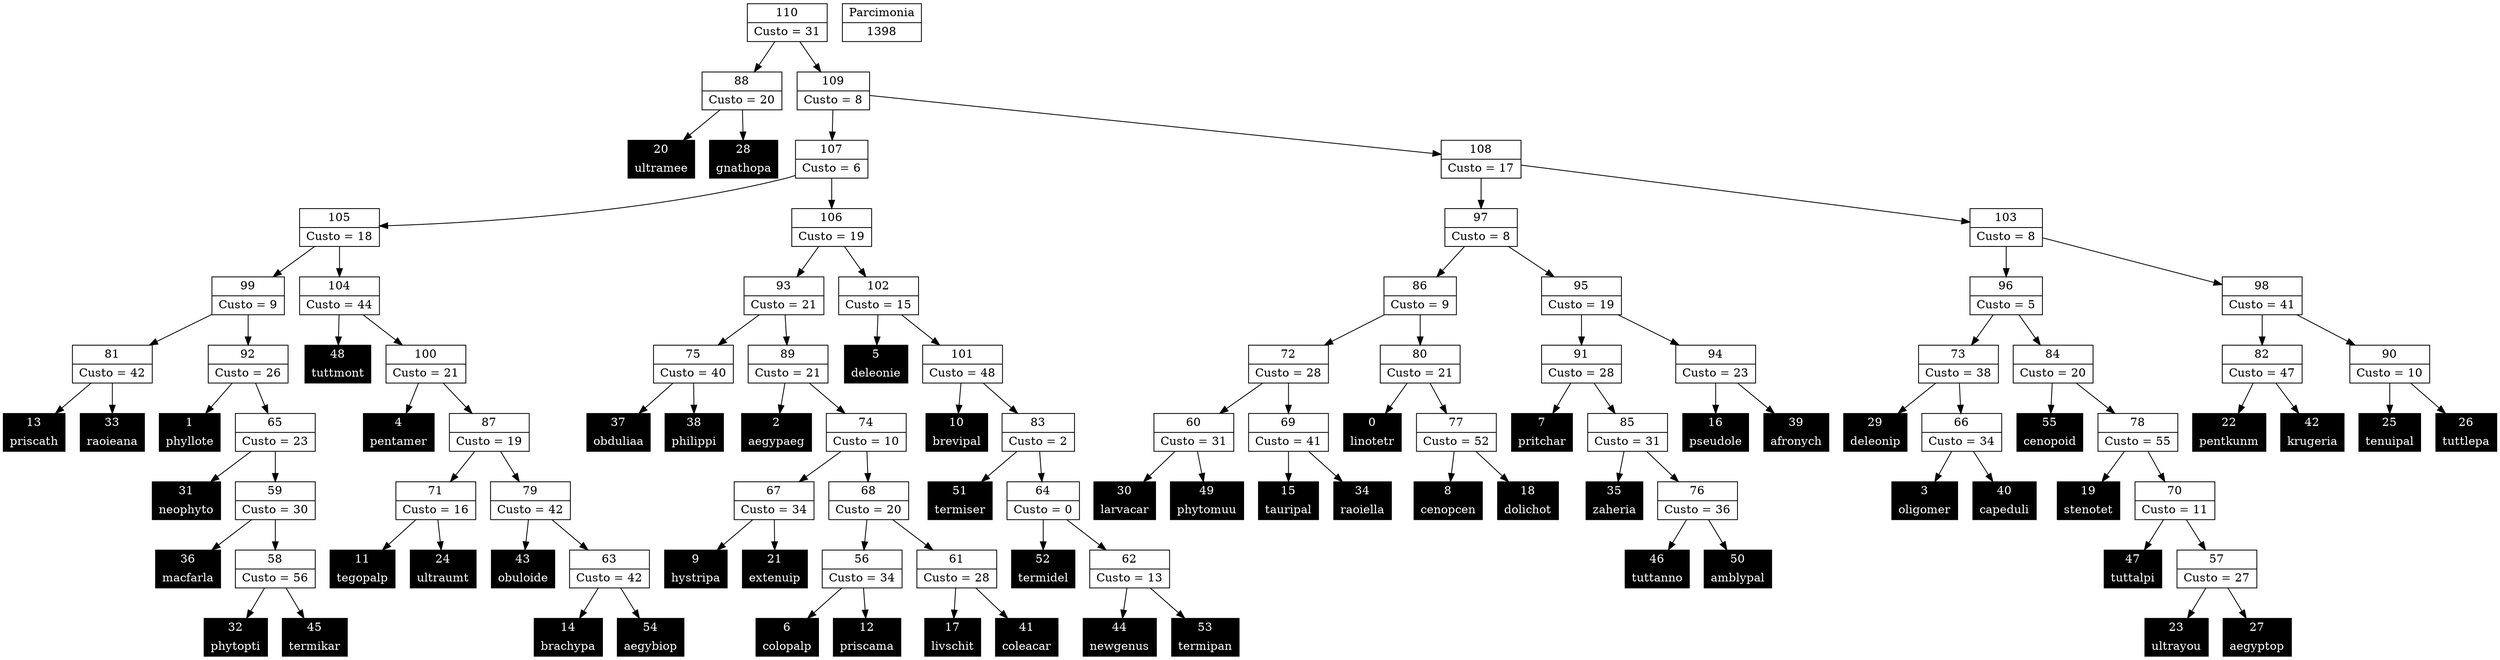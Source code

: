 Digraph G {
0 [shape="record", label="{0 | linotetr}",style=filled, color=black, fontcolor=white,fontsize=14, height=0.5]
1 [shape="record", label="{1 | phyllote}",style=filled, color=black, fontcolor=white,fontsize=14, height=0.5]
2 [shape="record", label="{2 | aegypaeg}",style=filled, color=black, fontcolor=white,fontsize=14, height=0.5]
3 [shape="record", label="{3 | oligomer}",style=filled, color=black, fontcolor=white,fontsize=14, height=0.5]
4 [shape="record", label="{4 | pentamer}",style=filled, color=black, fontcolor=white,fontsize=14, height=0.5]
5 [shape="record", label="{5 | deleonie}",style=filled, color=black, fontcolor=white,fontsize=14, height=0.5]
6 [shape="record", label="{6 | colopalp}",style=filled, color=black, fontcolor=white,fontsize=14, height=0.5]
7 [shape="record", label="{7 | pritchar}",style=filled, color=black, fontcolor=white,fontsize=14, height=0.5]
8 [shape="record", label="{8 | cenopcen}",style=filled, color=black, fontcolor=white,fontsize=14, height=0.5]
9 [shape="record", label="{9 | hystripa}",style=filled, color=black, fontcolor=white,fontsize=14, height=0.5]
10 [shape="record", label="{10 | brevipal}",style=filled, color=black, fontcolor=white,fontsize=14, height=0.5]
11 [shape="record", label="{11 | tegopalp}",style=filled, color=black, fontcolor=white,fontsize=14, height=0.5]
12 [shape="record", label="{12 | priscama}",style=filled, color=black, fontcolor=white,fontsize=14, height=0.5]
13 [shape="record", label="{13 | priscath}",style=filled, color=black, fontcolor=white,fontsize=14, height=0.5]
14 [shape="record", label="{14 | brachypa}",style=filled, color=black, fontcolor=white,fontsize=14, height=0.5]
15 [shape="record", label="{15 | tauripal}",style=filled, color=black, fontcolor=white,fontsize=14, height=0.5]
16 [shape="record", label="{16 | pseudole}",style=filled, color=black, fontcolor=white,fontsize=14, height=0.5]
17 [shape="record", label="{17 | livschit}",style=filled, color=black, fontcolor=white,fontsize=14, height=0.5]
18 [shape="record", label="{18 | dolichot}",style=filled, color=black, fontcolor=white,fontsize=14, height=0.5]
19 [shape="record", label="{19 | stenotet}",style=filled, color=black, fontcolor=white,fontsize=14, height=0.5]
20 [shape="record", label="{20 | ultramee}",style=filled, color=black, fontcolor=white,fontsize=14, height=0.5]
21 [shape="record", label="{21 | extenuip}",style=filled, color=black, fontcolor=white,fontsize=14, height=0.5]
22 [shape="record", label="{22 | pentkunm}",style=filled, color=black, fontcolor=white,fontsize=14, height=0.5]
23 [shape="record", label="{23 | ultrayou}",style=filled, color=black, fontcolor=white,fontsize=14, height=0.5]
24 [shape="record", label="{24 | ultraumt}",style=filled, color=black, fontcolor=white,fontsize=14, height=0.5]
25 [shape="record", label="{25 | tenuipal}",style=filled, color=black, fontcolor=white,fontsize=14, height=0.5]
26 [shape="record", label="{26 | tuttlepa}",style=filled, color=black, fontcolor=white,fontsize=14, height=0.5]
27 [shape="record", label="{27 | aegyptop}",style=filled, color=black, fontcolor=white,fontsize=14, height=0.5]
28 [shape="record", label="{28 | gnathopa}",style=filled, color=black, fontcolor=white,fontsize=14, height=0.5]
29 [shape="record", label="{29 | deleonip}",style=filled, color=black, fontcolor=white,fontsize=14, height=0.5]
30 [shape="record", label="{30 | larvacar}",style=filled, color=black, fontcolor=white,fontsize=14, height=0.5]
31 [shape="record", label="{31 | neophyto}",style=filled, color=black, fontcolor=white,fontsize=14, height=0.5]
32 [shape="record", label="{32 | phytopti}",style=filled, color=black, fontcolor=white,fontsize=14, height=0.5]
33 [shape="record", label="{33 | raoieana}",style=filled, color=black, fontcolor=white,fontsize=14, height=0.5]
34 [shape="record", label="{34 | raoiella}",style=filled, color=black, fontcolor=white,fontsize=14, height=0.5]
35 [shape="record", label="{35 | zaheria}",style=filled, color=black, fontcolor=white,fontsize=14, height=0.5]
36 [shape="record", label="{36 | macfarla}",style=filled, color=black, fontcolor=white,fontsize=14, height=0.5]
37 [shape="record", label="{37 | obduliaa}",style=filled, color=black, fontcolor=white,fontsize=14, height=0.5]
38 [shape="record", label="{38 | philippi}",style=filled, color=black, fontcolor=white,fontsize=14, height=0.5]
39 [shape="record", label="{39 | afronych}",style=filled, color=black, fontcolor=white,fontsize=14, height=0.5]
40 [shape="record", label="{40 | capeduli}",style=filled, color=black, fontcolor=white,fontsize=14, height=0.5]
41 [shape="record", label="{41 | coleacar}",style=filled, color=black, fontcolor=white,fontsize=14, height=0.5]
42 [shape="record", label="{42 | krugeria}",style=filled, color=black, fontcolor=white,fontsize=14, height=0.5]
43 [shape="record", label="{43 | obuloide}",style=filled, color=black, fontcolor=white,fontsize=14, height=0.5]
44 [shape="record", label="{44 | newgenus}",style=filled, color=black, fontcolor=white,fontsize=14, height=0.5]
45 [shape="record", label="{45 | termikar}",style=filled, color=black, fontcolor=white,fontsize=14, height=0.5]
46 [shape="record", label="{46 | tuttanno}",style=filled, color=black, fontcolor=white,fontsize=14, height=0.5]
47 [shape="record", label="{47 | tuttalpi}",style=filled, color=black, fontcolor=white,fontsize=14, height=0.5]
48 [shape="record", label="{48 | tuttmont}",style=filled, color=black, fontcolor=white,fontsize=14, height=0.5]
49 [shape="record", label="{49 | phytomuu}",style=filled, color=black, fontcolor=white,fontsize=14, height=0.5]
50 [shape="record", label="{50 | amblypal}",style=filled, color=black, fontcolor=white,fontsize=14, height=0.5]
51 [shape="record", label="{51 | termiser}",style=filled, color=black, fontcolor=white,fontsize=14, height=0.5]
52 [shape="record", label="{52 | termidel}",style=filled, color=black, fontcolor=white,fontsize=14, height=0.5]
53 [shape="record", label="{53 | termipan}",style=filled, color=black, fontcolor=white,fontsize=14, height=0.5]
54 [shape="record", label="{54 | aegybiop}",style=filled, color=black, fontcolor=white,fontsize=14, height=0.5]
55 [shape="record", label="{55 | cenopoid}",style=filled, color=black, fontcolor=white,fontsize=14, height=0.5]
56 [shape="record", label="{56|Custo = 34}"]
57 [shape="record", label="{57|Custo = 27}"]
58 [shape="record", label="{58|Custo = 56}"]
59 [shape="record", label="{59|Custo = 30}"]
60 [shape="record", label="{60|Custo = 31}"]
61 [shape="record", label="{61|Custo = 28}"]
62 [shape="record", label="{62|Custo = 13}"]
63 [shape="record", label="{63|Custo = 42}"]
64 [shape="record", label="{64|Custo = 0}"]
65 [shape="record", label="{65|Custo = 23}"]
66 [shape="record", label="{66|Custo = 34}"]
67 [shape="record", label="{67|Custo = 34}"]
68 [shape="record", label="{68|Custo = 20}"]
69 [shape="record", label="{69|Custo = 41}"]
70 [shape="record", label="{70|Custo = 11}"]
71 [shape="record", label="{71|Custo = 16}"]
72 [shape="record", label="{72|Custo = 28}"]
73 [shape="record", label="{73|Custo = 38}"]
74 [shape="record", label="{74|Custo = 10}"]
75 [shape="record", label="{75|Custo = 40}"]
76 [shape="record", label="{76|Custo = 36}"]
77 [shape="record", label="{77|Custo = 52}"]
78 [shape="record", label="{78|Custo = 55}"]
79 [shape="record", label="{79|Custo = 42}"]
80 [shape="record", label="{80|Custo = 21}"]
81 [shape="record", label="{81|Custo = 42}"]
82 [shape="record", label="{82|Custo = 47}"]
83 [shape="record", label="{83|Custo = 2}"]
84 [shape="record", label="{84|Custo = 20}"]
85 [shape="record", label="{85|Custo = 31}"]
86 [shape="record", label="{86|Custo = 9}"]
87 [shape="record", label="{87|Custo = 19}"]
88 [shape="record", label="{88|Custo = 20}"]
89 [shape="record", label="{89|Custo = 21}"]
90 [shape="record", label="{90|Custo = 10}"]
91 [shape="record", label="{91|Custo = 28}"]
92 [shape="record", label="{92|Custo = 26}"]
93 [shape="record", label="{93|Custo = 21}"]
94 [shape="record", label="{94|Custo = 23}"]
95 [shape="record", label="{95|Custo = 19}"]
96 [shape="record", label="{96|Custo = 5}"]
97 [shape="record", label="{97|Custo = 8}"]
98 [shape="record", label="{98|Custo = 41}"]
99 [shape="record", label="{99|Custo = 9}"]
100 [shape="record", label="{100|Custo = 21}"]
101 [shape="record", label="{101|Custo = 48}"]
102 [shape="record", label="{102|Custo = 15}"]
103 [shape="record", label="{103|Custo = 8}"]
104 [shape="record", label="{104|Custo = 44}"]
105 [shape="record", label="{105|Custo = 18}"]
106 [shape="record", label="{106|Custo = 19}"]
107 [shape="record", label="{107|Custo = 6}"]
108 [shape="record", label="{108|Custo = 17}"]
109 [shape="record", label="{109|Custo = 8}"]
110 [shape="record", label="{110|Custo = 31}"]

56->12
56->6
57->27
57->23
58->45
58->32
59->58
59->36
60->49
60->30
61->41
61->17
62->53
62->44
63->54
63->14
64->62
64->52
65->59
65->31
66->40
66->3
67->21
67->9
68->61
68->56
69->34
69->15
70->57
70->47
71->24
71->11
72->69
72->60
73->66
73->29
74->68
74->67
75->38
75->37
76->50
76->46
77->18
77->8
78->70
78->19
79->63
79->43
80->77
80->0
81->33
81->13
82->42
82->22
83->64
83->51
84->78
84->55
85->76
85->35
86->80
86->72
87->79
87->71
88->28
88->20
89->74
89->2
90->26
90->25
91->85
91->7
92->65
92->1
93->89
93->75
94->39
94->16
95->94
95->91
96->84
96->73
97->95
97->86
98->90
98->82
99->92
99->81
100->87
100->4
101->83
101->10
102->101
102->5
103->98
103->96
104->100
104->48
105->104
105->99
106->102
106->93
107->106
107->105
108->103
108->97
109->108
109->107
110->109
110->88

1398 [shape="record", label="{Parcimonia|1398}"]
}